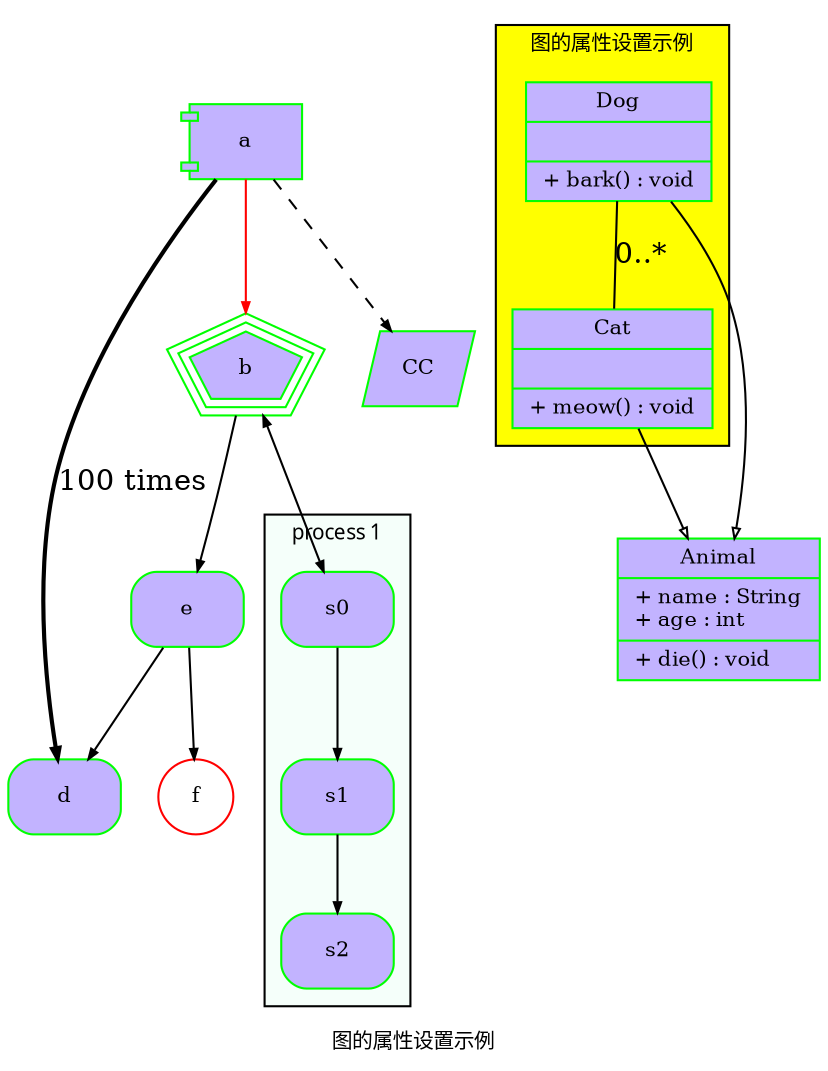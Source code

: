 


digraph G{

	//dot 是一种绘图语言，它可以方便你采用图形的方式快速、直观地表达一些想法，
	//比如描述某个问题的解决方案，构思一个程序的流程，澄清一堆貌似散乱无章的事物之间的联系……等等。
	//总之，当你打算使用铅笔在纸上乱画一些圈圈框框并用一些带箭头的线将它们联系起来的时候，
	//不妨考虑一下使用 dot 来完成这个工作。

	//digraph 是 dot 用于定义有向图的命令，在这里它定义了一幅名为 G 的有向图，
	//花括号中所包含的内容即为该有向图的内容，也就是结点和边。
	//'->' 符号表示有向边，从一个结点指向另一个结点。

	//graph是 dot 用于定义无向图的命令。
	//'--'符号表示无向边。

	//1.定义一个图，并向图中添加需要的顶点和边
	//2.为顶点和边添加样式
	//3.使用布局引擎进行绘制


	//【1】图的属性
	//默认的顶点中的文字为顶点变量的名称，形状为椭圆; 边的默认样式为黑色实线箭头。
	label    = "图的属性设置示例";		//标签
	fontsize = 10;					//字体大小
	fontname = "Microsoft YaHei";	//字体名称

	//默认结点属性
	node [shape = Mrecord, style = filled, fillcolor = ".7 .3 1.0", color = green, fontsize = 10];

	//默认边属性
	edge [arrowsize = .5];  //箭头为原来的0.5


	//【1】 声明结点ID
	a[shape = component, color = green];  //形状为component 边框颜色为green
	b[shape = polygon, sides = 5, peripheries = 3];   //多边形 有五条边 3条边框
	c[shape = polygon, sides = 4, skew = 0.4, label="CC"];  //多边形 有四条边 倾斜角度为0.4 标签文本为CC
	d;
	e;
	f[shape = circle, color = red, style = solid]; //圆形 边框颜色为red
	
	//【2】 构造连接关系，采用 '->'  ，后面的[]中用于定义边的属性
	a->b[color="red"]; //边为red色
	a->c[style = dashed];  //边为虚线
	a->d[style = bold, label="100 times"]; //边加粗，线的标签为100 times

	b->e; 

	e->{f; d}; //同时连接两个

	b->s0[arrowhead = "normal", dir=both]; //边的箭头类型为正常类型，方位为双向
	
	//[3] 结点分组 -- 子图subgraph
	//子图的名称必须以cluster开头，否则graphviz无法设别。
	subgraph cluster_1{	
		label = "process 1"; //子图的标签
		bgcolor="mintcream"; //子图的背景色
		s0->s1->s2; 		 //构造连接关系
	};

	//[4] 多条数据的记录 shape = "record"
	//采用'|'分割数据 '\l'换行
	Animal[label = "{Animal | + name : String\l+ age : int\l |+ die() : void\l}", shape = "record" ];
	subgraph clusterAnimalImpl{
		bgcolor = "yellow";
		Dog[label = "{Dog| |+ bark() : void\l}" , shape = "record"];
		Cat[label = "{Cat| |+ meow() : void\l}" , shape = "record"];
	};  

	edge[arrowhead = "empty"];
	Dog->Animal;
	Cat->Animal;
	Dog->Cat[arrowhead="none", label="0..*"];
}